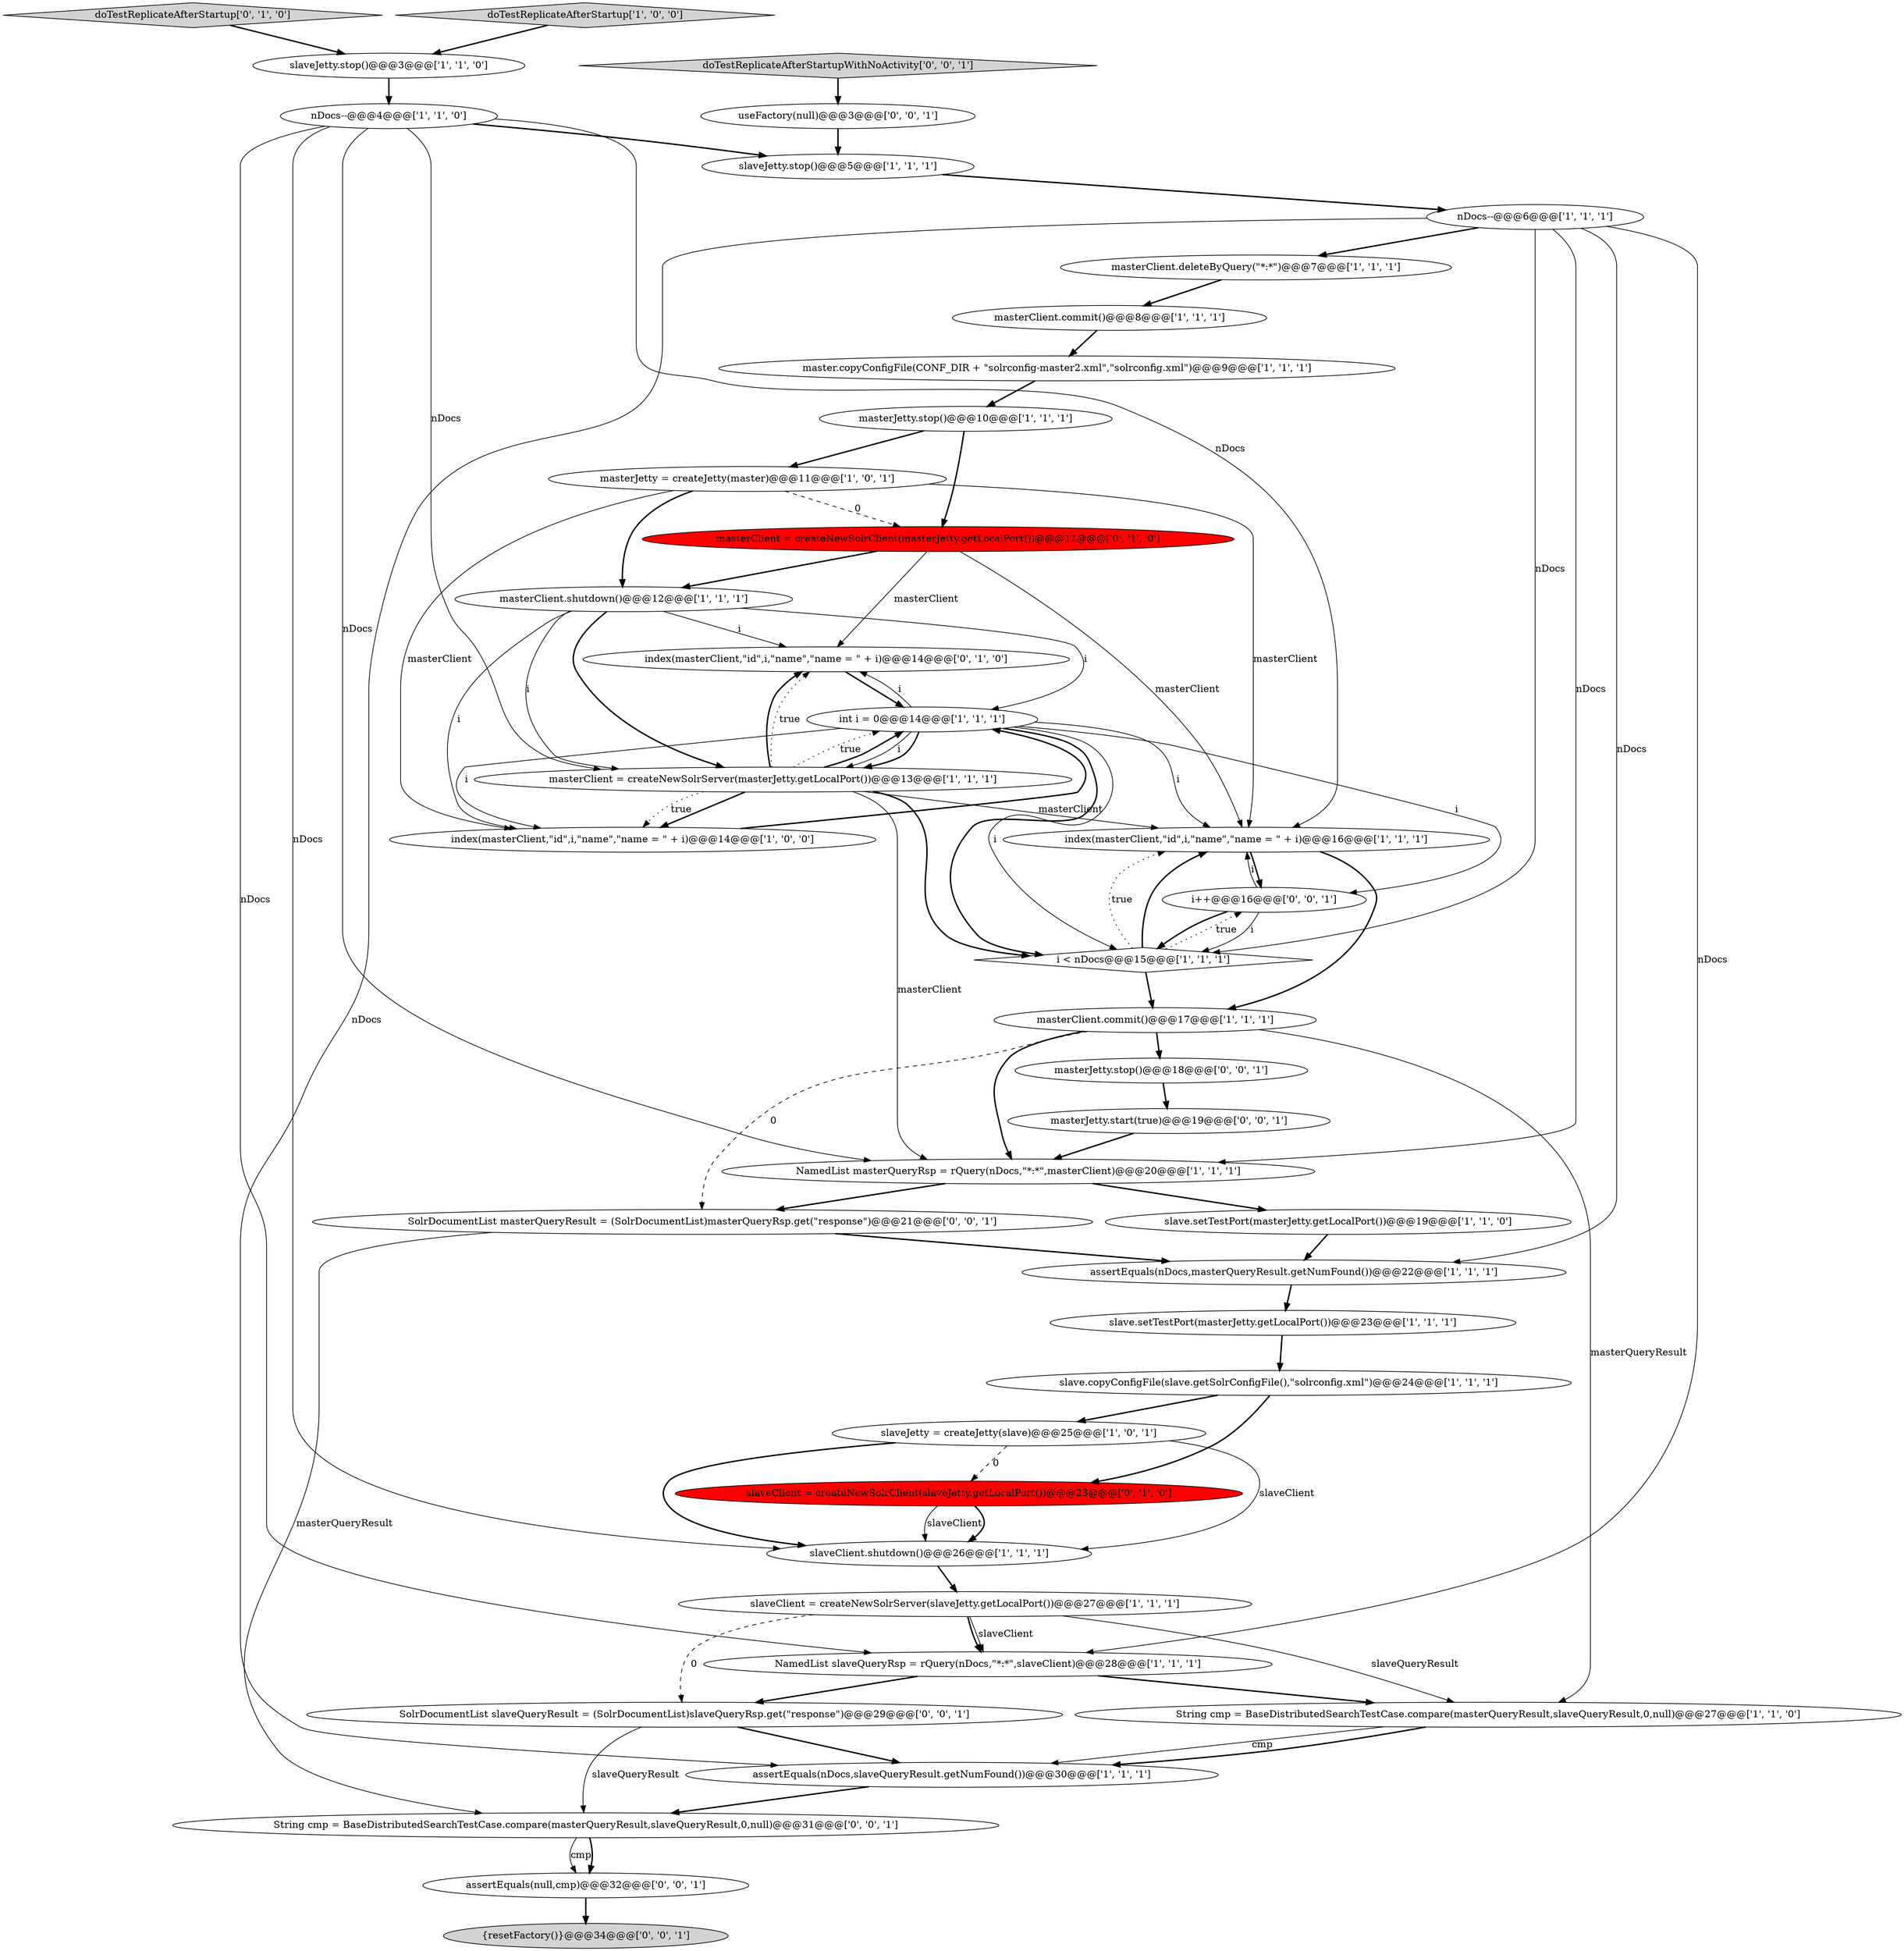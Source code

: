 digraph {
8 [style = filled, label = "masterClient.commit()@@@8@@@['1', '1', '1']", fillcolor = white, shape = ellipse image = "AAA0AAABBB1BBB"];
41 [style = filled, label = "doTestReplicateAfterStartupWithNoActivity['0', '0', '1']", fillcolor = lightgray, shape = diamond image = "AAA0AAABBB3BBB"];
1 [style = filled, label = "assertEquals(nDocs,masterQueryResult.getNumFound())@@@22@@@['1', '1', '1']", fillcolor = white, shape = ellipse image = "AAA0AAABBB1BBB"];
31 [style = filled, label = "index(masterClient,\"id\",i,\"name\",\"name = \" + i)@@@14@@@['0', '1', '0']", fillcolor = white, shape = ellipse image = "AAA0AAABBB2BBB"];
34 [style = filled, label = "masterJetty.start(true)@@@19@@@['0', '0', '1']", fillcolor = white, shape = ellipse image = "AAA0AAABBB3BBB"];
11 [style = filled, label = "i < nDocs@@@15@@@['1', '1', '1']", fillcolor = white, shape = diamond image = "AAA0AAABBB1BBB"];
2 [style = filled, label = "index(masterClient,\"id\",i,\"name\",\"name = \" + i)@@@16@@@['1', '1', '1']", fillcolor = white, shape = ellipse image = "AAA0AAABBB1BBB"];
19 [style = filled, label = "master.copyConfigFile(CONF_DIR + \"solrconfig-master2.xml\",\"solrconfig.xml\")@@@9@@@['1', '1', '1']", fillcolor = white, shape = ellipse image = "AAA0AAABBB1BBB"];
24 [style = filled, label = "slaveJetty = createJetty(slave)@@@25@@@['1', '0', '1']", fillcolor = white, shape = ellipse image = "AAA0AAABBB1BBB"];
6 [style = filled, label = "slave.setTestPort(masterJetty.getLocalPort())@@@19@@@['1', '1', '0']", fillcolor = white, shape = ellipse image = "AAA0AAABBB1BBB"];
0 [style = filled, label = "masterJetty = createJetty(master)@@@11@@@['1', '0', '1']", fillcolor = white, shape = ellipse image = "AAA0AAABBB1BBB"];
38 [style = filled, label = "SolrDocumentList masterQueryResult = (SolrDocumentList)masterQueryRsp.get(\"response\")@@@21@@@['0', '0', '1']", fillcolor = white, shape = ellipse image = "AAA0AAABBB3BBB"];
37 [style = filled, label = "i++@@@16@@@['0', '0', '1']", fillcolor = white, shape = ellipse image = "AAA0AAABBB3BBB"];
12 [style = filled, label = "slaveClient = createNewSolrServer(slaveJetty.getLocalPort())@@@27@@@['1', '1', '1']", fillcolor = white, shape = ellipse image = "AAA0AAABBB1BBB"];
26 [style = filled, label = "String cmp = BaseDistributedSearchTestCase.compare(masterQueryResult,slaveQueryResult,0,null)@@@27@@@['1', '1', '0']", fillcolor = white, shape = ellipse image = "AAA0AAABBB1BBB"];
28 [style = filled, label = "doTestReplicateAfterStartup['0', '1', '0']", fillcolor = lightgray, shape = diamond image = "AAA0AAABBB2BBB"];
13 [style = filled, label = "slave.copyConfigFile(slave.getSolrConfigFile(),\"solrconfig.xml\")@@@24@@@['1', '1', '1']", fillcolor = white, shape = ellipse image = "AAA0AAABBB1BBB"];
27 [style = filled, label = "masterClient.commit()@@@17@@@['1', '1', '1']", fillcolor = white, shape = ellipse image = "AAA0AAABBB1BBB"];
35 [style = filled, label = "useFactory(null)@@@3@@@['0', '0', '1']", fillcolor = white, shape = ellipse image = "AAA0AAABBB3BBB"];
15 [style = filled, label = "slave.setTestPort(masterJetty.getLocalPort())@@@23@@@['1', '1', '1']", fillcolor = white, shape = ellipse image = "AAA0AAABBB1BBB"];
14 [style = filled, label = "masterJetty.stop()@@@10@@@['1', '1', '1']", fillcolor = white, shape = ellipse image = "AAA0AAABBB1BBB"];
25 [style = filled, label = "nDocs--@@@4@@@['1', '1', '0']", fillcolor = white, shape = ellipse image = "AAA0AAABBB1BBB"];
9 [style = filled, label = "NamedList masterQueryRsp = rQuery(nDocs,\"*:*\",masterClient)@@@20@@@['1', '1', '1']", fillcolor = white, shape = ellipse image = "AAA0AAABBB1BBB"];
36 [style = filled, label = "String cmp = BaseDistributedSearchTestCase.compare(masterQueryResult,slaveQueryResult,0,null)@@@31@@@['0', '0', '1']", fillcolor = white, shape = ellipse image = "AAA0AAABBB3BBB"];
40 [style = filled, label = "SolrDocumentList slaveQueryResult = (SolrDocumentList)slaveQueryRsp.get(\"response\")@@@29@@@['0', '0', '1']", fillcolor = white, shape = ellipse image = "AAA0AAABBB3BBB"];
30 [style = filled, label = "masterClient = createNewSolrClient(masterJetty.getLocalPort())@@@11@@@['0', '1', '0']", fillcolor = red, shape = ellipse image = "AAA1AAABBB2BBB"];
10 [style = filled, label = "NamedList slaveQueryRsp = rQuery(nDocs,\"*:*\",slaveClient)@@@28@@@['1', '1', '1']", fillcolor = white, shape = ellipse image = "AAA0AAABBB1BBB"];
21 [style = filled, label = "int i = 0@@@14@@@['1', '1', '1']", fillcolor = white, shape = ellipse image = "AAA0AAABBB1BBB"];
16 [style = filled, label = "slaveJetty.stop()@@@3@@@['1', '1', '0']", fillcolor = white, shape = ellipse image = "AAA0AAABBB1BBB"];
5 [style = filled, label = "doTestReplicateAfterStartup['1', '0', '0']", fillcolor = lightgray, shape = diamond image = "AAA0AAABBB1BBB"];
7 [style = filled, label = "index(masterClient,\"id\",i,\"name\",\"name = \" + i)@@@14@@@['1', '0', '0']", fillcolor = white, shape = ellipse image = "AAA0AAABBB1BBB"];
32 [style = filled, label = "assertEquals(null,cmp)@@@32@@@['0', '0', '1']", fillcolor = white, shape = ellipse image = "AAA0AAABBB3BBB"];
39 [style = filled, label = "{resetFactory()}@@@34@@@['0', '0', '1']", fillcolor = lightgray, shape = ellipse image = "AAA0AAABBB3BBB"];
4 [style = filled, label = "masterClient.shutdown()@@@12@@@['1', '1', '1']", fillcolor = white, shape = ellipse image = "AAA0AAABBB1BBB"];
18 [style = filled, label = "masterClient.deleteByQuery(\"*:*\")@@@7@@@['1', '1', '1']", fillcolor = white, shape = ellipse image = "AAA0AAABBB1BBB"];
3 [style = filled, label = "slaveClient.shutdown()@@@26@@@['1', '1', '1']", fillcolor = white, shape = ellipse image = "AAA0AAABBB1BBB"];
23 [style = filled, label = "assertEquals(nDocs,slaveQueryResult.getNumFound())@@@30@@@['1', '1', '1']", fillcolor = white, shape = ellipse image = "AAA0AAABBB1BBB"];
33 [style = filled, label = "masterJetty.stop()@@@18@@@['0', '0', '1']", fillcolor = white, shape = ellipse image = "AAA0AAABBB3BBB"];
29 [style = filled, label = "slaveClient = createNewSolrClient(slaveJetty.getLocalPort())@@@23@@@['0', '1', '0']", fillcolor = red, shape = ellipse image = "AAA1AAABBB2BBB"];
17 [style = filled, label = "slaveJetty.stop()@@@5@@@['1', '1', '1']", fillcolor = white, shape = ellipse image = "AAA0AAABBB1BBB"];
22 [style = filled, label = "nDocs--@@@6@@@['1', '1', '1']", fillcolor = white, shape = ellipse image = "AAA0AAABBB1BBB"];
20 [style = filled, label = "masterClient = createNewSolrServer(masterJetty.getLocalPort())@@@13@@@['1', '1', '1']", fillcolor = white, shape = ellipse image = "AAA0AAABBB1BBB"];
27->38 [style = dashed, label="0"];
34->9 [style = bold, label=""];
25->2 [style = solid, label="nDocs"];
22->10 [style = solid, label="nDocs"];
37->11 [style = bold, label=""];
27->9 [style = bold, label=""];
31->21 [style = bold, label=""];
0->7 [style = solid, label="masterClient"];
40->23 [style = bold, label=""];
12->10 [style = solid, label="slaveClient"];
9->6 [style = bold, label=""];
21->2 [style = solid, label="i"];
29->3 [style = solid, label="slaveClient"];
30->31 [style = solid, label="masterClient"];
12->10 [style = bold, label=""];
11->2 [style = dotted, label="true"];
20->31 [style = dotted, label="true"];
0->30 [style = dashed, label="0"];
12->26 [style = solid, label="slaveQueryResult"];
23->36 [style = bold, label=""];
27->33 [style = bold, label=""];
9->38 [style = bold, label=""];
40->36 [style = solid, label="slaveQueryResult"];
0->2 [style = solid, label="masterClient"];
15->13 [style = bold, label=""];
11->37 [style = dotted, label="true"];
14->30 [style = bold, label=""];
21->31 [style = solid, label="i"];
10->26 [style = bold, label=""];
20->31 [style = bold, label=""];
22->18 [style = bold, label=""];
21->11 [style = bold, label=""];
4->21 [style = solid, label="i"];
35->17 [style = bold, label=""];
2->27 [style = bold, label=""];
38->36 [style = solid, label="masterQueryResult"];
36->32 [style = solid, label="cmp"];
20->7 [style = bold, label=""];
20->9 [style = solid, label="masterClient"];
24->3 [style = solid, label="slaveClient"];
24->3 [style = bold, label=""];
4->7 [style = solid, label="i"];
4->20 [style = solid, label="i"];
13->24 [style = bold, label=""];
27->26 [style = solid, label="masterQueryResult"];
25->3 [style = solid, label="nDocs"];
21->37 [style = solid, label="i"];
3->12 [style = bold, label=""];
20->7 [style = dotted, label="true"];
21->7 [style = solid, label="i"];
25->17 [style = bold, label=""];
38->1 [style = bold, label=""];
5->16 [style = bold, label=""];
6->1 [style = bold, label=""];
19->14 [style = bold, label=""];
37->11 [style = solid, label="i"];
4->20 [style = bold, label=""];
10->40 [style = bold, label=""];
4->31 [style = solid, label="i"];
26->23 [style = solid, label="cmp"];
32->39 [style = bold, label=""];
18->8 [style = bold, label=""];
22->9 [style = solid, label="nDocs"];
25->10 [style = solid, label="nDocs"];
20->11 [style = bold, label=""];
41->35 [style = bold, label=""];
25->9 [style = solid, label="nDocs"];
8->19 [style = bold, label=""];
1->15 [style = bold, label=""];
29->3 [style = bold, label=""];
20->2 [style = solid, label="masterClient"];
25->20 [style = solid, label="nDocs"];
24->29 [style = dashed, label="0"];
21->20 [style = solid, label="i"];
36->32 [style = bold, label=""];
22->11 [style = solid, label="nDocs"];
16->25 [style = bold, label=""];
20->21 [style = dotted, label="true"];
37->2 [style = solid, label="i"];
17->22 [style = bold, label=""];
28->16 [style = bold, label=""];
11->2 [style = bold, label=""];
20->21 [style = bold, label=""];
13->29 [style = bold, label=""];
21->20 [style = bold, label=""];
14->0 [style = bold, label=""];
30->2 [style = solid, label="masterClient"];
12->40 [style = dashed, label="0"];
0->4 [style = bold, label=""];
30->4 [style = bold, label=""];
26->23 [style = bold, label=""];
7->21 [style = bold, label=""];
2->37 [style = bold, label=""];
33->34 [style = bold, label=""];
22->1 [style = solid, label="nDocs"];
21->11 [style = solid, label="i"];
22->23 [style = solid, label="nDocs"];
11->27 [style = bold, label=""];
}
